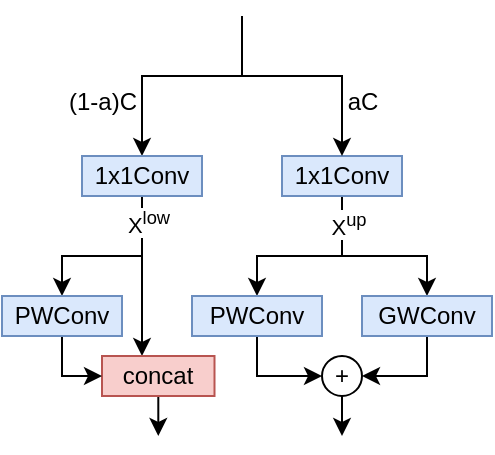 <mxfile version="22.0.4" type="github">
  <diagram name="第 1 页" id="L62Syw4sW2Bvmkcxk8Q5">
    <mxGraphModel dx="2004" dy="1131" grid="1" gridSize="10" guides="1" tooltips="1" connect="1" arrows="1" fold="1" page="1" pageScale="1" pageWidth="827" pageHeight="1169" math="0" shadow="0">
      <root>
        <mxCell id="0" />
        <mxCell id="1" parent="0" />
        <mxCell id="Ur8V6VJK2JBpg7Gshukn-2" value="" style="endArrow=classic;html=1;rounded=0;entryX=0.5;entryY=0;entryDx=0;entryDy=0;" parent="1" target="Ur8V6VJK2JBpg7Gshukn-3" edge="1">
          <mxGeometry width="50" height="50" relative="1" as="geometry">
            <mxPoint x="380" y="210" as="sourcePoint" />
            <mxPoint x="380" y="250" as="targetPoint" />
            <Array as="points">
              <mxPoint x="380" y="240" />
              <mxPoint x="330" y="240" />
            </Array>
          </mxGeometry>
        </mxCell>
        <mxCell id="Ur8V6VJK2JBpg7Gshukn-22" style="edgeStyle=orthogonalEdgeStyle;rounded=0;orthogonalLoop=1;jettySize=auto;html=1;exitX=0.5;exitY=1;exitDx=0;exitDy=0;" parent="1" source="Ur8V6VJK2JBpg7Gshukn-3" edge="1">
          <mxGeometry relative="1" as="geometry">
            <mxPoint x="330" y="380" as="targetPoint" />
          </mxGeometry>
        </mxCell>
        <mxCell id="U6GN84W_XhxQD2ambfGV-3" style="edgeStyle=orthogonalEdgeStyle;rounded=0;orthogonalLoop=1;jettySize=auto;html=1;exitX=0.5;exitY=1;exitDx=0;exitDy=0;entryX=0.5;entryY=0;entryDx=0;entryDy=0;" parent="1" source="Ur8V6VJK2JBpg7Gshukn-3" target="Ur8V6VJK2JBpg7Gshukn-16" edge="1">
          <mxGeometry relative="1" as="geometry">
            <Array as="points">
              <mxPoint x="330" y="330" />
              <mxPoint x="290" y="330" />
            </Array>
          </mxGeometry>
        </mxCell>
        <mxCell id="U6GN84W_XhxQD2ambfGV-4" value="X&lt;sup&gt;low&lt;/sup&gt;" style="edgeLabel;html=1;align=center;verticalAlign=middle;resizable=0;points=[];" parent="U6GN84W_XhxQD2ambfGV-3" vertex="1" connectable="0">
          <mxGeometry x="-0.711" y="3" relative="1" as="geometry">
            <mxPoint as="offset" />
          </mxGeometry>
        </mxCell>
        <mxCell id="Ur8V6VJK2JBpg7Gshukn-3" value="1x1Conv" style="rounded=0;whiteSpace=wrap;html=1;fillColor=#dae8fc;strokeColor=#6c8ebf;" parent="1" vertex="1">
          <mxGeometry x="300" y="280" width="60" height="20" as="geometry" />
        </mxCell>
        <mxCell id="Ur8V6VJK2JBpg7Gshukn-24" style="edgeStyle=orthogonalEdgeStyle;rounded=0;orthogonalLoop=1;jettySize=auto;html=1;exitX=0.5;exitY=1;exitDx=0;exitDy=0;entryX=0.5;entryY=0;entryDx=0;entryDy=0;" parent="1" source="Ur8V6VJK2JBpg7Gshukn-7" target="Ur8V6VJK2JBpg7Gshukn-17" edge="1">
          <mxGeometry relative="1" as="geometry">
            <Array as="points">
              <mxPoint x="430" y="330" />
              <mxPoint x="388" y="330" />
            </Array>
          </mxGeometry>
        </mxCell>
        <mxCell id="Ur8V6VJK2JBpg7Gshukn-25" style="edgeStyle=orthogonalEdgeStyle;rounded=0;orthogonalLoop=1;jettySize=auto;html=1;exitX=0.5;exitY=1;exitDx=0;exitDy=0;entryX=0.5;entryY=0;entryDx=0;entryDy=0;" parent="1" source="Ur8V6VJK2JBpg7Gshukn-7" target="Ur8V6VJK2JBpg7Gshukn-18" edge="1">
          <mxGeometry relative="1" as="geometry">
            <Array as="points">
              <mxPoint x="430" y="330" />
              <mxPoint x="473" y="330" />
            </Array>
          </mxGeometry>
        </mxCell>
        <mxCell id="U6GN84W_XhxQD2ambfGV-8" value="X&lt;sup&gt;up&lt;/sup&gt;" style="edgeLabel;html=1;align=center;verticalAlign=middle;resizable=0;points=[];" parent="Ur8V6VJK2JBpg7Gshukn-25" vertex="1" connectable="0">
          <mxGeometry x="-0.697" y="3" relative="1" as="geometry">
            <mxPoint as="offset" />
          </mxGeometry>
        </mxCell>
        <mxCell id="Ur8V6VJK2JBpg7Gshukn-7" value="1x1Conv" style="rounded=0;whiteSpace=wrap;html=1;fillColor=#dae8fc;strokeColor=#6c8ebf;" parent="1" vertex="1">
          <mxGeometry x="400" y="280" width="60" height="20" as="geometry" />
        </mxCell>
        <mxCell id="Ur8V6VJK2JBpg7Gshukn-8" value="" style="endArrow=classic;html=1;rounded=0;entryX=0.5;entryY=0;entryDx=0;entryDy=0;" parent="1" target="Ur8V6VJK2JBpg7Gshukn-7" edge="1">
          <mxGeometry width="50" height="50" relative="1" as="geometry">
            <mxPoint x="380" y="210" as="sourcePoint" />
            <mxPoint x="440" y="550" as="targetPoint" />
            <Array as="points">
              <mxPoint x="380" y="220" />
              <mxPoint x="380" y="240" />
              <mxPoint x="430" y="240" />
            </Array>
          </mxGeometry>
        </mxCell>
        <mxCell id="Ur8V6VJK2JBpg7Gshukn-10" value="aC" style="text;html=1;align=center;verticalAlign=middle;resizable=0;points=[];autosize=1;strokeColor=none;fillColor=none;" parent="1" vertex="1">
          <mxGeometry x="420" y="238" width="40" height="30" as="geometry" />
        </mxCell>
        <mxCell id="Ur8V6VJK2JBpg7Gshukn-11" value="(1-a)C" style="text;html=1;align=center;verticalAlign=middle;resizable=0;points=[];autosize=1;strokeColor=none;fillColor=none;" parent="1" vertex="1">
          <mxGeometry x="280" y="238" width="60" height="30" as="geometry" />
        </mxCell>
        <mxCell id="VcxKodku8BXHEVl9nZtI-3" value="" style="edgeStyle=orthogonalEdgeStyle;rounded=0;orthogonalLoop=1;jettySize=auto;html=1;" edge="1" parent="1" source="Ur8V6VJK2JBpg7Gshukn-12">
          <mxGeometry relative="1" as="geometry">
            <mxPoint x="338.1" y="420" as="targetPoint" />
          </mxGeometry>
        </mxCell>
        <mxCell id="Ur8V6VJK2JBpg7Gshukn-12" value="concat" style="rounded=0;whiteSpace=wrap;html=1;fillColor=#f8cecc;strokeColor=#b85450;" parent="1" vertex="1">
          <mxGeometry x="310.0" y="380" width="56.25" height="20" as="geometry" />
        </mxCell>
        <mxCell id="Ur8V6VJK2JBpg7Gshukn-20" style="edgeStyle=orthogonalEdgeStyle;rounded=0;orthogonalLoop=1;jettySize=auto;html=1;exitX=0.5;exitY=1;exitDx=0;exitDy=0;entryX=0;entryY=0.5;entryDx=0;entryDy=0;" parent="1" source="Ur8V6VJK2JBpg7Gshukn-16" target="Ur8V6VJK2JBpg7Gshukn-12" edge="1">
          <mxGeometry relative="1" as="geometry">
            <Array as="points">
              <mxPoint x="290" y="390" />
            </Array>
          </mxGeometry>
        </mxCell>
        <mxCell id="Ur8V6VJK2JBpg7Gshukn-16" value="PWConv" style="rounded=0;whiteSpace=wrap;html=1;fillColor=#dae8fc;strokeColor=#6c8ebf;" parent="1" vertex="1">
          <mxGeometry x="260" y="350" width="60" height="20" as="geometry" />
        </mxCell>
        <mxCell id="Ur8V6VJK2JBpg7Gshukn-26" style="edgeStyle=orthogonalEdgeStyle;rounded=0;orthogonalLoop=1;jettySize=auto;html=1;exitX=0.5;exitY=1;exitDx=0;exitDy=0;entryX=0;entryY=0.5;entryDx=0;entryDy=0;" parent="1" source="Ur8V6VJK2JBpg7Gshukn-17" target="Ur8V6VJK2JBpg7Gshukn-30" edge="1">
          <mxGeometry relative="1" as="geometry">
            <mxPoint x="403.75" y="390" as="targetPoint" />
            <Array as="points">
              <mxPoint x="388" y="390" />
            </Array>
          </mxGeometry>
        </mxCell>
        <mxCell id="Ur8V6VJK2JBpg7Gshukn-17" value="PWConv" style="rounded=0;whiteSpace=wrap;html=1;fillColor=#dae8fc;strokeColor=#6c8ebf;" parent="1" vertex="1">
          <mxGeometry x="355" y="350" width="65" height="20" as="geometry" />
        </mxCell>
        <mxCell id="U6GN84W_XhxQD2ambfGV-11" style="edgeStyle=orthogonalEdgeStyle;rounded=0;orthogonalLoop=1;jettySize=auto;html=1;exitX=0.5;exitY=1;exitDx=0;exitDy=0;entryX=1;entryY=0.5;entryDx=0;entryDy=0;" parent="1" source="Ur8V6VJK2JBpg7Gshukn-18" target="Ur8V6VJK2JBpg7Gshukn-30" edge="1">
          <mxGeometry relative="1" as="geometry">
            <Array as="points">
              <mxPoint x="473" y="390" />
            </Array>
          </mxGeometry>
        </mxCell>
        <mxCell id="Ur8V6VJK2JBpg7Gshukn-18" value="GWConv" style="rounded=0;whiteSpace=wrap;html=1;fillColor=#dae8fc;strokeColor=#6c8ebf;" parent="1" vertex="1">
          <mxGeometry x="440" y="350" width="65" height="20" as="geometry" />
        </mxCell>
        <mxCell id="VcxKodku8BXHEVl9nZtI-4" value="" style="edgeStyle=orthogonalEdgeStyle;rounded=0;orthogonalLoop=1;jettySize=auto;html=1;" edge="1" parent="1" source="Ur8V6VJK2JBpg7Gshukn-30">
          <mxGeometry relative="1" as="geometry">
            <mxPoint x="430" y="420" as="targetPoint" />
          </mxGeometry>
        </mxCell>
        <mxCell id="Ur8V6VJK2JBpg7Gshukn-30" value="+" style="ellipse;whiteSpace=wrap;html=1;aspect=fixed;" parent="1" vertex="1">
          <mxGeometry x="420" y="380" width="20" height="20" as="geometry" />
        </mxCell>
      </root>
    </mxGraphModel>
  </diagram>
</mxfile>
